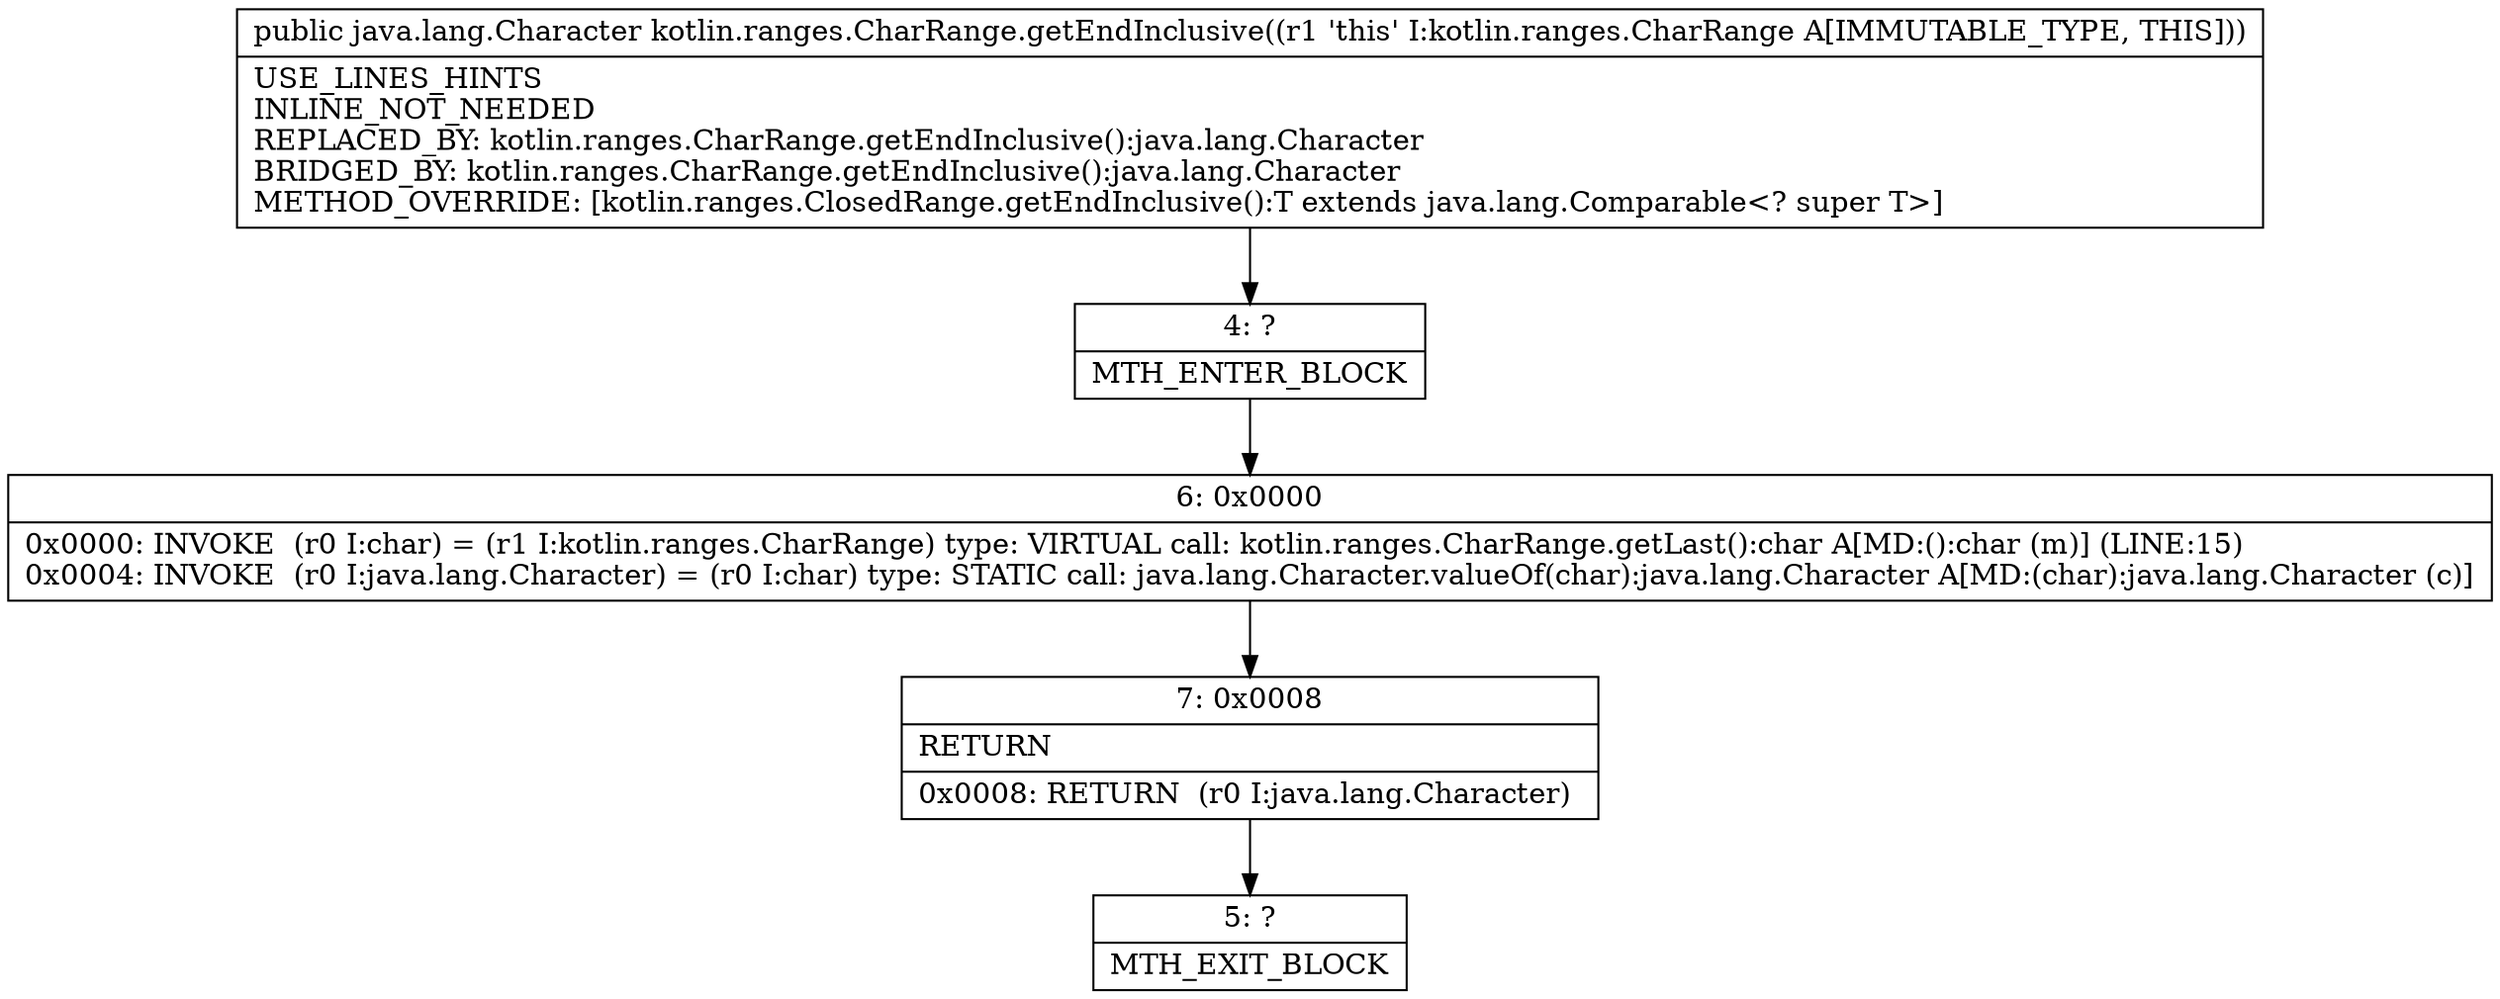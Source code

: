 digraph "CFG forkotlin.ranges.CharRange.getEndInclusive()Ljava\/lang\/Character;" {
Node_4 [shape=record,label="{4\:\ ?|MTH_ENTER_BLOCK\l}"];
Node_6 [shape=record,label="{6\:\ 0x0000|0x0000: INVOKE  (r0 I:char) = (r1 I:kotlin.ranges.CharRange) type: VIRTUAL call: kotlin.ranges.CharRange.getLast():char A[MD:():char (m)] (LINE:15)\l0x0004: INVOKE  (r0 I:java.lang.Character) = (r0 I:char) type: STATIC call: java.lang.Character.valueOf(char):java.lang.Character A[MD:(char):java.lang.Character (c)]\l}"];
Node_7 [shape=record,label="{7\:\ 0x0008|RETURN\l|0x0008: RETURN  (r0 I:java.lang.Character) \l}"];
Node_5 [shape=record,label="{5\:\ ?|MTH_EXIT_BLOCK\l}"];
MethodNode[shape=record,label="{public java.lang.Character kotlin.ranges.CharRange.getEndInclusive((r1 'this' I:kotlin.ranges.CharRange A[IMMUTABLE_TYPE, THIS]))  | USE_LINES_HINTS\lINLINE_NOT_NEEDED\lREPLACED_BY: kotlin.ranges.CharRange.getEndInclusive():java.lang.Character\lBRIDGED_BY: kotlin.ranges.CharRange.getEndInclusive():java.lang.Character\lMETHOD_OVERRIDE: [kotlin.ranges.ClosedRange.getEndInclusive():T extends java.lang.Comparable\<? super T\>]\l}"];
MethodNode -> Node_4;Node_4 -> Node_6;
Node_6 -> Node_7;
Node_7 -> Node_5;
}


